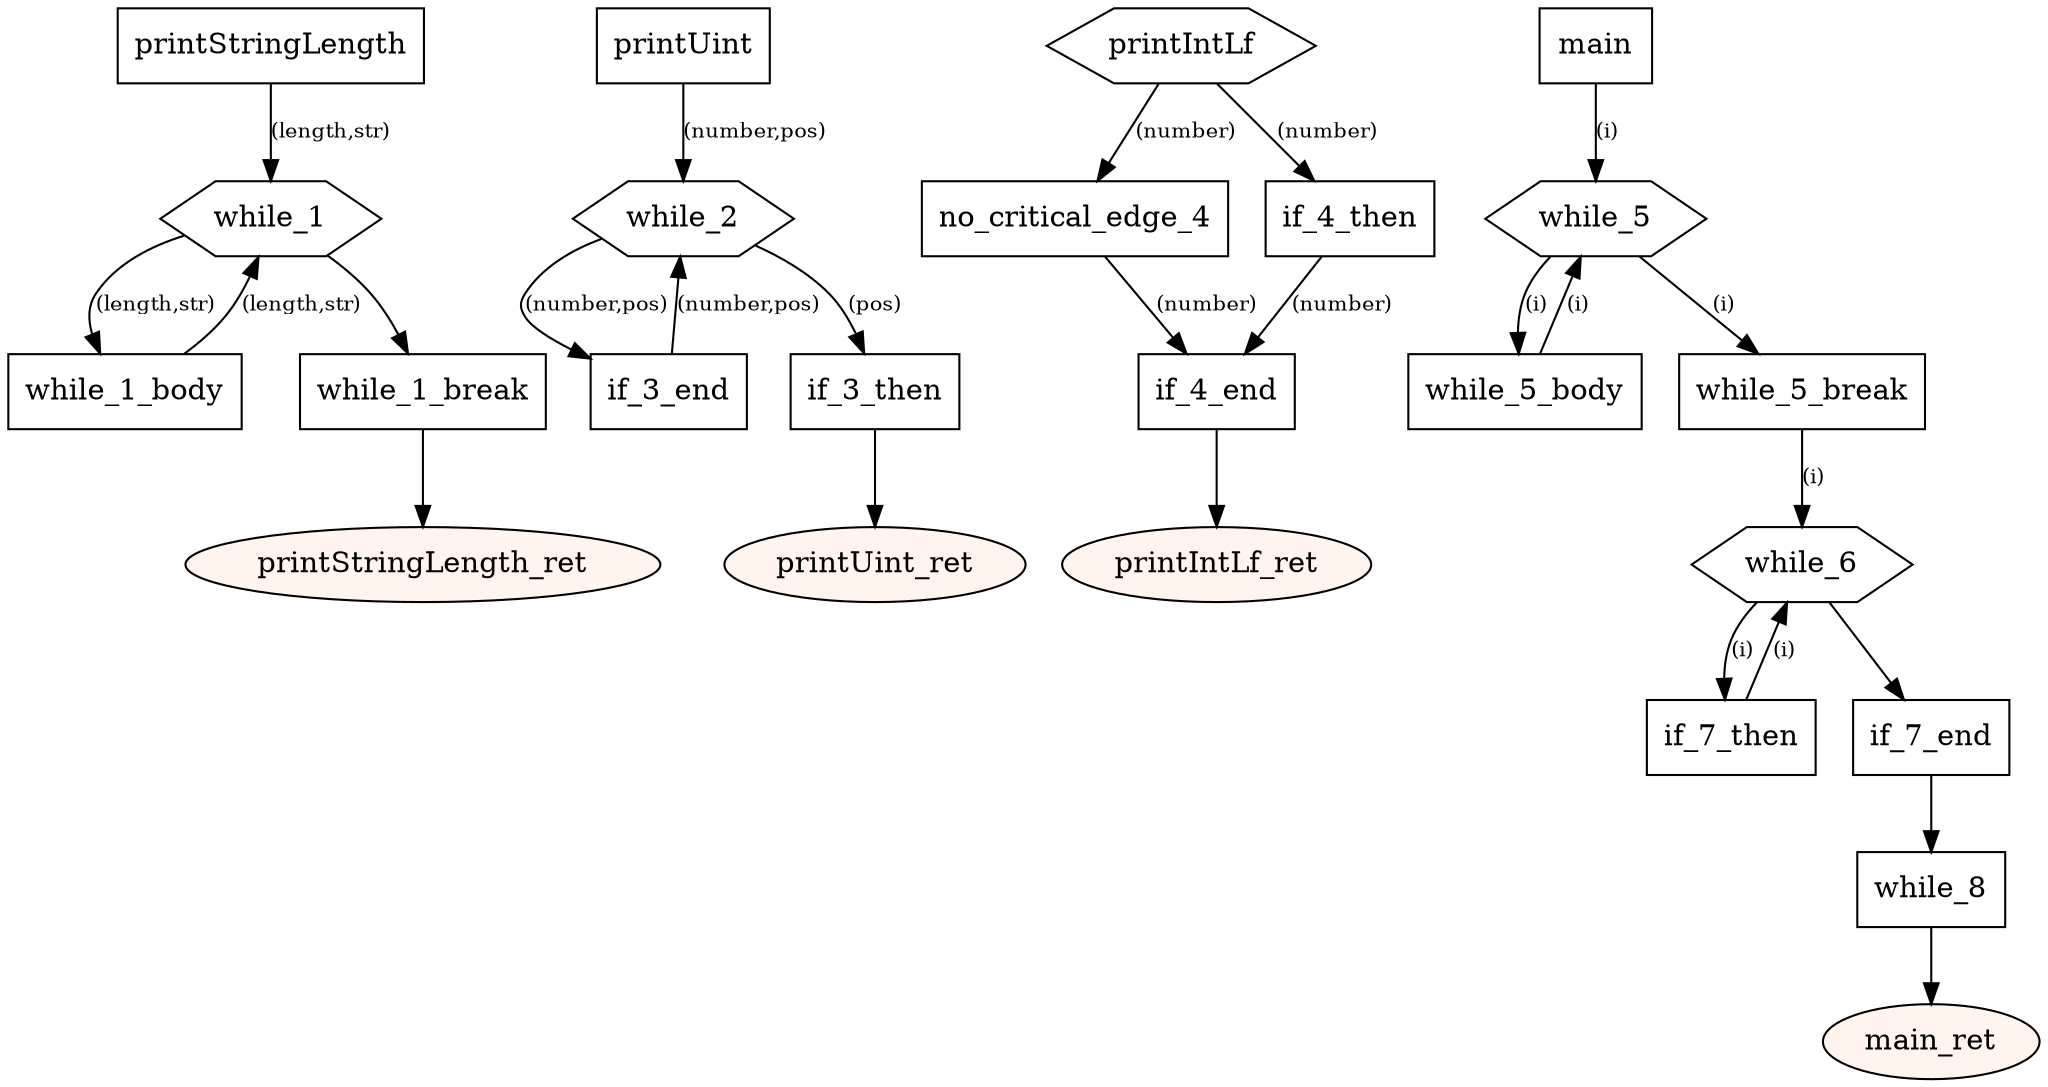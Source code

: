 digraph program {
	edge[fontsize="10pt"];
	subgraph fn_printStringLength {
		BasicBlock_0_printStringLength [label="printStringLength",shape=box];
		BasicBlock_0_printStringLength -> BasicBlock_0_while_1 [label="(length,str)"];
		BasicBlock_0_while_1_body [label="while_1_body",shape=box];
		BasicBlock_0_while_1_body -> BasicBlock_0_while_1 [label="(length,str)"];
		BasicBlock_0_while_1 [label="while_1",shape=hexagon];
		BasicBlock_0_while_1 -> BasicBlock_0_while_1_break;
		BasicBlock_0_while_1 -> BasicBlock_0_while_1_body [label="(length,str)"];
		BasicBlock_0_while_1_break [label="while_1_break",shape=box];
		BasicBlock_0_while_1_break -> BasicBlock_0_printStringLength_ret;
		BasicBlock_0_printStringLength_ret [label="printStringLength_ret",shape=oval,style=filled,fillcolor="#fff5ee"];
	}
	subgraph fn_printUint {
		BasicBlock_1_printUint [label="printUint",shape=box];
		BasicBlock_1_printUint -> BasicBlock_1_while_2 [label="(number,pos)"];
		BasicBlock_1_if_3_end [label="if_3_end",shape=box];
		BasicBlock_1_if_3_end -> BasicBlock_1_while_2 [label="(number,pos)"];
		BasicBlock_1_while_2 [label="while_2",shape=hexagon];
		BasicBlock_1_while_2 -> BasicBlock_1_if_3_end [label="(number,pos)"];
		BasicBlock_1_while_2 -> BasicBlock_1_if_3_then [label="(pos)"];
		BasicBlock_1_if_3_then [label="if_3_then",shape=box];
		BasicBlock_1_if_3_then -> BasicBlock_1_printUint_ret;
		BasicBlock_1_printUint_ret [label="printUint_ret",shape=oval,style=filled,fillcolor="#fff5ee"];
	}
	subgraph fn_printIntLf {
		BasicBlock_2_printIntLf [label="printIntLf",shape=hexagon];
		BasicBlock_2_printIntLf -> BasicBlock_2_no_critical_edge_4 [label="(number)"];
		BasicBlock_2_printIntLf -> BasicBlock_2_if_4_then [label="(number)"];
		BasicBlock_2_no_critical_edge_4 [label="no_critical_edge_4",shape=box];
		BasicBlock_2_no_critical_edge_4 -> BasicBlock_2_if_4_end [label="(number)"];
		BasicBlock_2_if_4_then [label="if_4_then",shape=box];
		BasicBlock_2_if_4_then -> BasicBlock_2_if_4_end [label="(number)"];
		BasicBlock_2_if_4_end [label="if_4_end",shape=box];
		BasicBlock_2_if_4_end -> BasicBlock_2_printIntLf_ret;
		BasicBlock_2_printIntLf_ret [label="printIntLf_ret",shape=oval,style=filled,fillcolor="#fff5ee"];
	}
	subgraph fn_main {
		BasicBlock_3_main [label="main",shape=box];
		BasicBlock_3_main -> BasicBlock_3_while_5 [label="(i)"];
		BasicBlock_3_while_5_body [label="while_5_body",shape=box];
		BasicBlock_3_while_5_body -> BasicBlock_3_while_5 [label="(i)"];
		BasicBlock_3_while_5 [label="while_5",shape=hexagon];
		BasicBlock_3_while_5 -> BasicBlock_3_while_5_break [label="(i)"];
		BasicBlock_3_while_5 -> BasicBlock_3_while_5_body [label="(i)"];
		BasicBlock_3_while_5_break [label="while_5_break",shape=box];
		BasicBlock_3_while_5_break -> BasicBlock_3_while_6 [label="(i)"];
		BasicBlock_3_if_7_then [label="if_7_then",shape=box];
		BasicBlock_3_if_7_then -> BasicBlock_3_while_6 [label="(i)"];
		BasicBlock_3_while_6 [label="while_6",shape=hexagon];
		BasicBlock_3_while_6 -> BasicBlock_3_if_7_end;
		BasicBlock_3_while_6 -> BasicBlock_3_if_7_then [label="(i)"];
		BasicBlock_3_if_7_end [label="if_7_end",shape=box];
		BasicBlock_3_if_7_end -> BasicBlock_3_while_8;
		BasicBlock_3_while_8 [label="while_8",shape=box];
		BasicBlock_3_while_8 -> BasicBlock_3_main_ret;
		BasicBlock_3_main_ret [label="main_ret",shape=oval,style=filled,fillcolor="#fff5ee"];
	}
}
